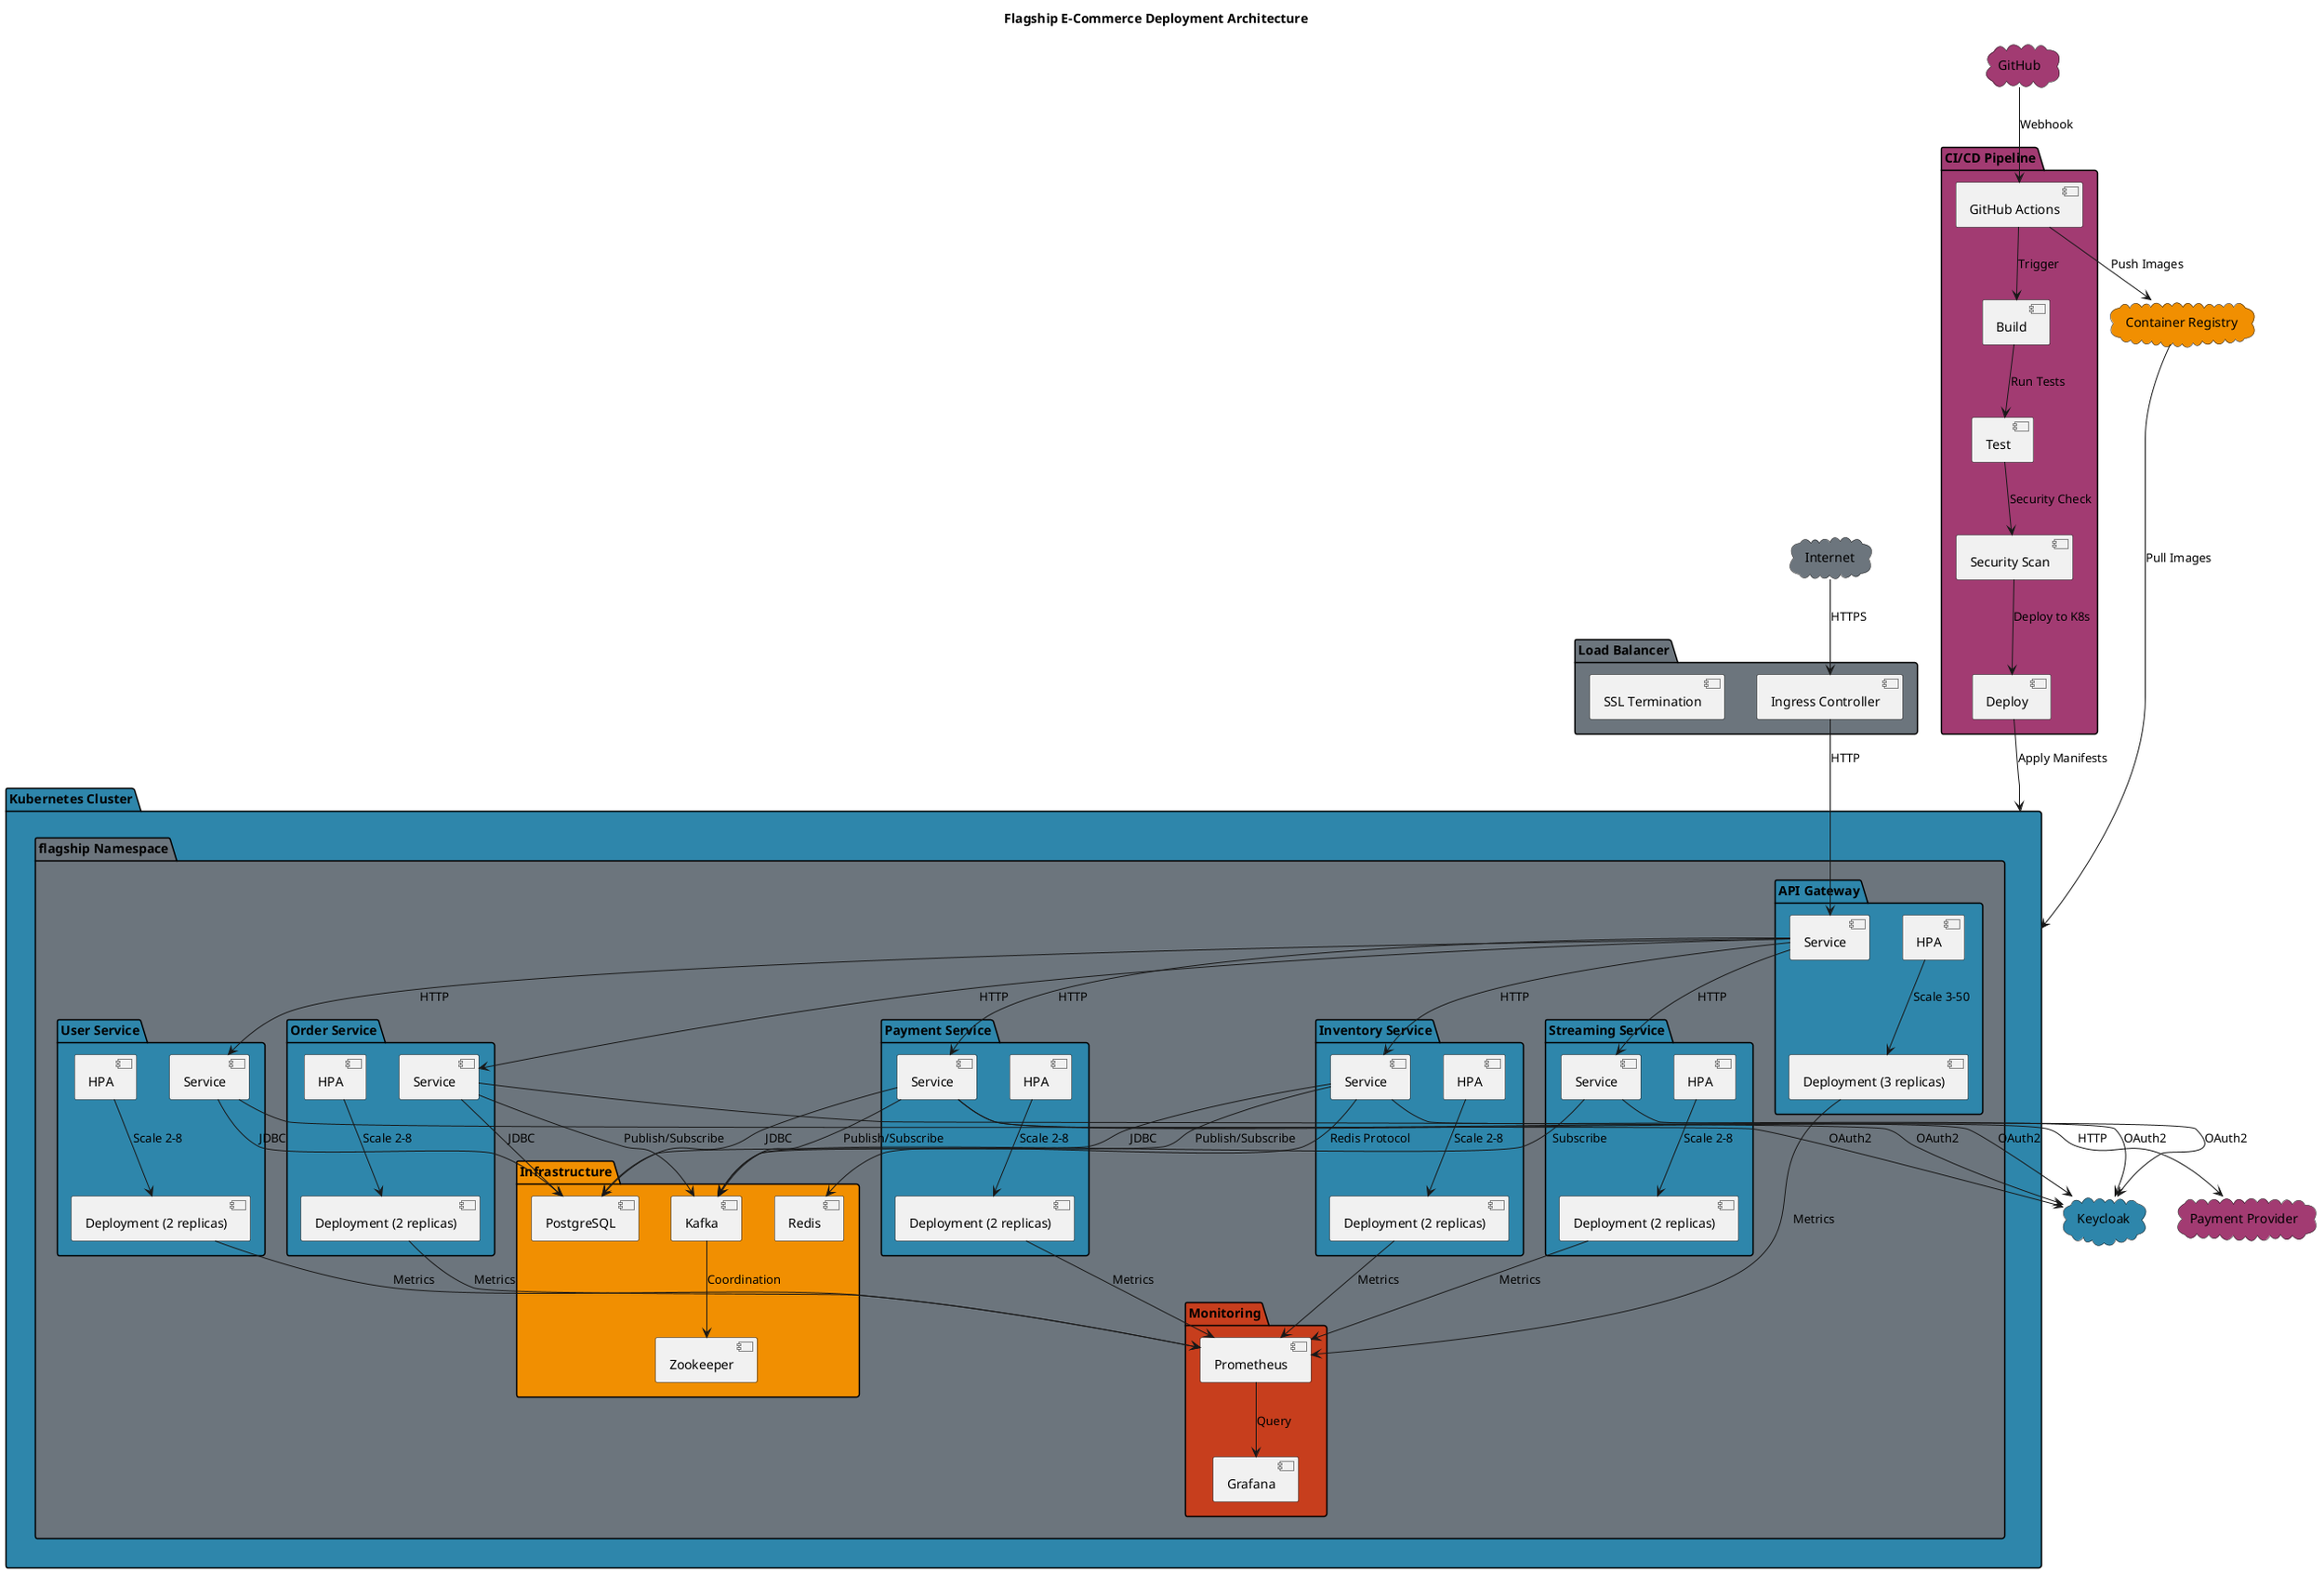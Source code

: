 @startuml Deployment Diagram

title Flagship E-Commerce Deployment Architecture

' Define colors
!define PRIMARY_COLOR #2E86AB
!define SECONDARY_COLOR #A23B72
!define TERTIARY_COLOR #F18F01
!define SUCCESS_COLOR #C73E1D
!define INFO_COLOR #6C757D

' External Systems
cloud "Internet" as Internet #6C757D
cloud "GitHub" as GitHub #A23B72
cloud "Container Registry" as Registry #F18F01

' Kubernetes Cluster
package "Kubernetes Cluster" as K8sCluster #2E86AB {
    
    ' Namespace
    package "flagship Namespace" as Namespace #6C757D {
        
        ' API Gateway
        package "API Gateway" as APIGateway #2E86AB {
            component "Deployment (3 replicas)" as APIDeployment
            component "Service" as APIService
            component "HPA" as APIHPA
        }
        
        ' User Service
        package "User Service" as UserService #2E86AB {
            component "Deployment (2 replicas)" as UserDeployment
            component "Service" as UserServiceComponent
            component "HPA" as UserHPA
        }
        
        ' Order Service
        package "Order Service" as OrderService #2E86AB {
            component "Deployment (2 replicas)" as OrderDeployment
            component "Service" as OrderServiceComponent
            component "HPA" as OrderHPA
        }
        
        ' Payment Service
        package "Payment Service" as PaymentService #2E86AB {
            component "Deployment (2 replicas)" as PaymentDeployment
            component "Service" as PaymentServiceComponent
            component "HPA" as PaymentHPA
        }
        
        ' Inventory Service
        package "Inventory Service" as InventoryService #2E86AB {
            component "Deployment (2 replicas)" as InventoryDeployment
            component "Service" as InventoryServiceComponent
            component "HPA" as InventoryHPA
        }
        
        ' Streaming Service
        package "Streaming Service" as StreamingService #2E86AB {
            component "Deployment (2 replicas)" as StreamingDeployment
            component "Service" as StreamingServiceComponent
            component "HPA" as StreamingHPA
        }
        
        ' Infrastructure Services
        package "Infrastructure" as Infrastructure #F18F01 {
            component "PostgreSQL" as PostgreSQL
            component "Redis" as Redis
            component "Kafka" as Kafka
            component "Zookeeper" as Zookeeper
        }
        
        ' Monitoring
        package "Monitoring" as Monitoring #C73E1D {
            component "Prometheus" as Prometheus
            component "Grafana" as Grafana
        }
    }
}

' CI/CD Pipeline
package "CI/CD Pipeline" as CICD #A23B72 {
    component "GitHub Actions" as GitHubActions
    component "Build" as Build
    component "Test" as Test
    component "Security Scan" as SecurityScan
    component "Deploy" as Deploy
}

' External Dependencies
cloud "Keycloak" as Keycloak #2E86AB
cloud "Payment Provider" as PaymentProvider #A23B72

' Load Balancer
package "Load Balancer" as LoadBalancer #6C757D {
    component "Ingress Controller" as IngressController
    component "SSL Termination" as SSLTermination
}

' Connections
Internet --> IngressController : HTTPS
IngressController --> APIService : HTTP

GitHub --> GitHubActions : Webhook
GitHubActions --> Build : Trigger
Build --> Test : Run Tests
Test --> SecurityScan : Security Check
SecurityScan --> Deploy : Deploy to K8s
Deploy --> K8sCluster : Apply Manifests

GitHubActions --> Registry : Push Images
Registry --> K8sCluster : Pull Images

APIService --> UserServiceComponent : HTTP
APIService --> OrderServiceComponent : HTTP
APIService --> PaymentServiceComponent : HTTP
APIService --> InventoryServiceComponent : HTTP
APIService --> StreamingServiceComponent : HTTP

UserServiceComponent --> PostgreSQL : JDBC
OrderServiceComponent --> PostgreSQL : JDBC
PaymentServiceComponent --> PostgreSQL : JDBC
InventoryServiceComponent --> PostgreSQL : JDBC
InventoryServiceComponent --> Redis : Redis Protocol

OrderServiceComponent --> Kafka : Publish/Subscribe
PaymentServiceComponent --> Kafka : Publish/Subscribe
InventoryServiceComponent --> Kafka : Publish/Subscribe
StreamingServiceComponent --> Kafka : Subscribe

Kafka --> Zookeeper : Coordination

UserServiceComponent --> Keycloak : OAuth2
OrderServiceComponent --> Keycloak : OAuth2
PaymentServiceComponent --> Keycloak : OAuth2
InventoryServiceComponent --> Keycloak : OAuth2
StreamingServiceComponent --> Keycloak : OAuth2

PaymentServiceComponent --> PaymentProvider : HTTP

APIDeployment --> Prometheus : Metrics
UserDeployment --> Prometheus : Metrics
OrderDeployment --> Prometheus : Metrics
PaymentDeployment --> Prometheus : Metrics
InventoryDeployment --> Prometheus : Metrics
StreamingDeployment --> Prometheus : Metrics

Prometheus --> Grafana : Query

' Scaling
APIHPA --> APIDeployment : Scale 3-50
UserHPA --> UserDeployment : Scale 2-8
OrderHPA --> OrderDeployment : Scale 2-8
PaymentHPA --> PaymentDeployment : Scale 2-8
InventoryHPA --> InventoryDeployment : Scale 2-8
StreamingHPA --> StreamingDeployment : Scale 2-8

@enduml
